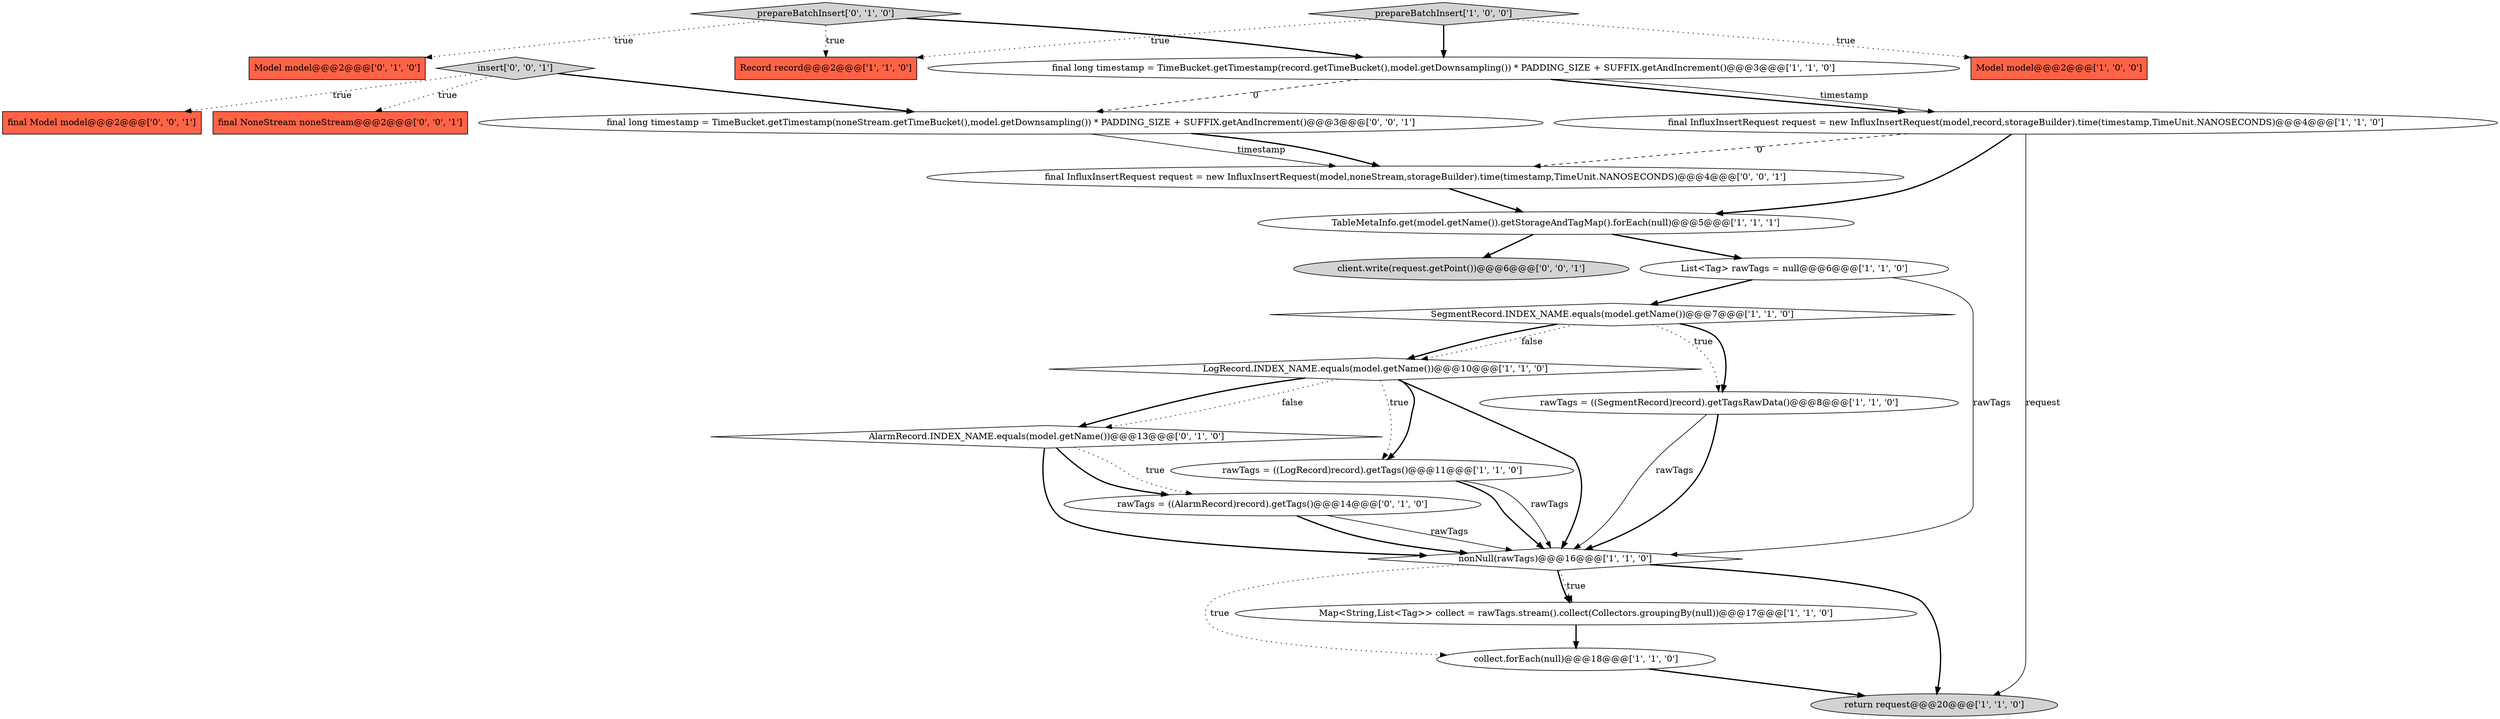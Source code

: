 digraph {
7 [style = filled, label = "return request@@@20@@@['1', '1', '0']", fillcolor = lightgray, shape = ellipse image = "AAA0AAABBB1BBB"];
16 [style = filled, label = "prepareBatchInsert['0', '1', '0']", fillcolor = lightgray, shape = diamond image = "AAA0AAABBB2BBB"];
8 [style = filled, label = "prepareBatchInsert['1', '0', '0']", fillcolor = lightgray, shape = diamond image = "AAA0AAABBB1BBB"];
19 [style = filled, label = "final InfluxInsertRequest request = new InfluxInsertRequest(model,noneStream,storageBuilder).time(timestamp,TimeUnit.NANOSECONDS)@@@4@@@['0', '0', '1']", fillcolor = white, shape = ellipse image = "AAA0AAABBB3BBB"];
18 [style = filled, label = "rawTags = ((AlarmRecord)record).getTags()@@@14@@@['0', '1', '0']", fillcolor = white, shape = ellipse image = "AAA1AAABBB2BBB"];
5 [style = filled, label = "nonNull(rawTags)@@@16@@@['1', '1', '0']", fillcolor = white, shape = diamond image = "AAA0AAABBB1BBB"];
6 [style = filled, label = "Model model@@@2@@@['1', '0', '0']", fillcolor = tomato, shape = box image = "AAA0AAABBB1BBB"];
10 [style = filled, label = "Map<String,List<Tag>> collect = rawTags.stream().collect(Collectors.groupingBy(null))@@@17@@@['1', '1', '0']", fillcolor = white, shape = ellipse image = "AAA0AAABBB1BBB"];
13 [style = filled, label = "TableMetaInfo.get(model.getName()).getStorageAndTagMap().forEach(null)@@@5@@@['1', '1', '1']", fillcolor = white, shape = ellipse image = "AAA0AAABBB1BBB"];
2 [style = filled, label = "List<Tag> rawTags = null@@@6@@@['1', '1', '0']", fillcolor = white, shape = ellipse image = "AAA0AAABBB1BBB"];
3 [style = filled, label = "rawTags = ((LogRecord)record).getTags()@@@11@@@['1', '1', '0']", fillcolor = white, shape = ellipse image = "AAA0AAABBB1BBB"];
17 [style = filled, label = "AlarmRecord.INDEX_NAME.equals(model.getName())@@@13@@@['0', '1', '0']", fillcolor = white, shape = diamond image = "AAA1AAABBB2BBB"];
15 [style = filled, label = "Model model@@@2@@@['0', '1', '0']", fillcolor = tomato, shape = box image = "AAA0AAABBB2BBB"];
11 [style = filled, label = "final long timestamp = TimeBucket.getTimestamp(record.getTimeBucket(),model.getDownsampling()) * PADDING_SIZE + SUFFIX.getAndIncrement()@@@3@@@['1', '1', '0']", fillcolor = white, shape = ellipse image = "AAA0AAABBB1BBB"];
9 [style = filled, label = "Record record@@@2@@@['1', '1', '0']", fillcolor = tomato, shape = box image = "AAA0AAABBB1BBB"];
0 [style = filled, label = "SegmentRecord.INDEX_NAME.equals(model.getName())@@@7@@@['1', '1', '0']", fillcolor = white, shape = diamond image = "AAA0AAABBB1BBB"];
23 [style = filled, label = "final Model model@@@2@@@['0', '0', '1']", fillcolor = tomato, shape = box image = "AAA0AAABBB3BBB"];
4 [style = filled, label = "LogRecord.INDEX_NAME.equals(model.getName())@@@10@@@['1', '1', '0']", fillcolor = white, shape = diamond image = "AAA0AAABBB1BBB"];
22 [style = filled, label = "insert['0', '0', '1']", fillcolor = lightgray, shape = diamond image = "AAA0AAABBB3BBB"];
14 [style = filled, label = "collect.forEach(null)@@@18@@@['1', '1', '0']", fillcolor = white, shape = ellipse image = "AAA0AAABBB1BBB"];
21 [style = filled, label = "client.write(request.getPoint())@@@6@@@['0', '0', '1']", fillcolor = lightgray, shape = ellipse image = "AAA0AAABBB3BBB"];
20 [style = filled, label = "final NoneStream noneStream@@@2@@@['0', '0', '1']", fillcolor = tomato, shape = box image = "AAA0AAABBB3BBB"];
24 [style = filled, label = "final long timestamp = TimeBucket.getTimestamp(noneStream.getTimeBucket(),model.getDownsampling()) * PADDING_SIZE + SUFFIX.getAndIncrement()@@@3@@@['0', '0', '1']", fillcolor = white, shape = ellipse image = "AAA0AAABBB3BBB"];
12 [style = filled, label = "final InfluxInsertRequest request = new InfluxInsertRequest(model,record,storageBuilder).time(timestamp,TimeUnit.NANOSECONDS)@@@4@@@['1', '1', '0']", fillcolor = white, shape = ellipse image = "AAA0AAABBB1BBB"];
1 [style = filled, label = "rawTags = ((SegmentRecord)record).getTagsRawData()@@@8@@@['1', '1', '0']", fillcolor = white, shape = ellipse image = "AAA0AAABBB1BBB"];
5->14 [style = dotted, label="true"];
17->18 [style = dotted, label="true"];
14->7 [style = bold, label=""];
3->5 [style = solid, label="rawTags"];
22->23 [style = dotted, label="true"];
0->1 [style = dotted, label="true"];
5->10 [style = dotted, label="true"];
0->4 [style = bold, label=""];
12->7 [style = solid, label="request"];
11->12 [style = bold, label=""];
4->3 [style = dotted, label="true"];
13->21 [style = bold, label=""];
22->24 [style = bold, label=""];
4->5 [style = bold, label=""];
8->6 [style = dotted, label="true"];
18->5 [style = bold, label=""];
22->20 [style = dotted, label="true"];
1->5 [style = solid, label="rawTags"];
8->9 [style = dotted, label="true"];
4->17 [style = bold, label=""];
18->5 [style = solid, label="rawTags"];
11->12 [style = solid, label="timestamp"];
5->10 [style = bold, label=""];
4->17 [style = dotted, label="false"];
0->1 [style = bold, label=""];
3->5 [style = bold, label=""];
2->5 [style = solid, label="rawTags"];
19->13 [style = bold, label=""];
16->15 [style = dotted, label="true"];
12->13 [style = bold, label=""];
8->11 [style = bold, label=""];
16->9 [style = dotted, label="true"];
12->19 [style = dashed, label="0"];
24->19 [style = solid, label="timestamp"];
2->0 [style = bold, label=""];
24->19 [style = bold, label=""];
13->2 [style = bold, label=""];
16->11 [style = bold, label=""];
0->4 [style = dotted, label="false"];
4->3 [style = bold, label=""];
10->14 [style = bold, label=""];
17->5 [style = bold, label=""];
5->7 [style = bold, label=""];
11->24 [style = dashed, label="0"];
1->5 [style = bold, label=""];
17->18 [style = bold, label=""];
}
